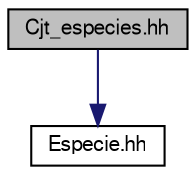 digraph "Cjt_especies.hh"
{
 // LATEX_PDF_SIZE
  edge [fontname="FreeSans",fontsize="10",labelfontname="FreeSans",labelfontsize="10"];
  node [fontname="FreeSans",fontsize="10",shape=record];
  Node1 [label="Cjt_especies.hh",height=0.2,width=0.4,color="black", fillcolor="grey75", style="filled", fontcolor="black",tooltip="Especificació de la classe Cjt_especies"];
  Node1 -> Node2 [color="midnightblue",fontsize="10",style="solid",fontname="FreeSans"];
  Node2 [label="Especie.hh",height=0.2,width=0.4,color="black", fillcolor="white", style="filled",URL="$_especie_8hh.html",tooltip="Especificació de la classe Especie"];
}
